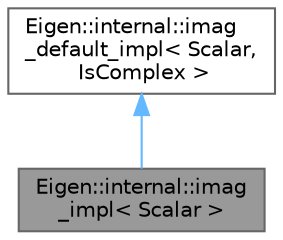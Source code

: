 digraph "Eigen::internal::imag_impl&lt; Scalar &gt;"
{
 // LATEX_PDF_SIZE
  bgcolor="transparent";
  edge [fontname=Helvetica,fontsize=10,labelfontname=Helvetica,labelfontsize=10];
  node [fontname=Helvetica,fontsize=10,shape=box,height=0.2,width=0.4];
  Node1 [id="Node000001",label="Eigen::internal::imag\l_impl\< Scalar \>",height=0.2,width=0.4,color="gray40", fillcolor="grey60", style="filled", fontcolor="black",tooltip=" "];
  Node2 -> Node1 [id="edge1_Node000001_Node000002",dir="back",color="steelblue1",style="solid",tooltip=" "];
  Node2 [id="Node000002",label="Eigen::internal::imag\l_default_impl\< Scalar,\l IsComplex \>",height=0.2,width=0.4,color="gray40", fillcolor="white", style="filled",URL="$struct_eigen_1_1internal_1_1imag__default__impl.html",tooltip=" "];
}
